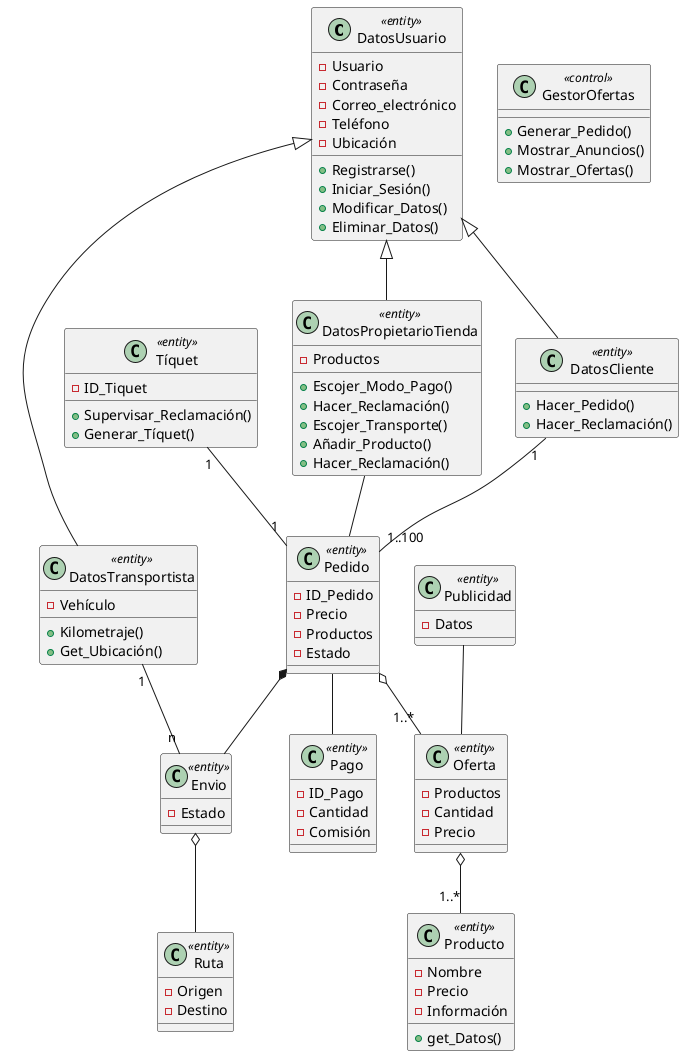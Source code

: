 @startuml
class DatosUsuario <<entity>> 
{
{field} -Usuario
{field} -Contraseña
{field} -Correo_electrónico
{field} -Teléfono
{field} -Ubicación
{method} +Registrarse()
{method} +Iniciar_Sesión()
{method} +Modificar_Datos()
{method} +Eliminar_Datos()
}


class DatosPropietarioTienda <<entity>>
{
{field} -Productos
{method} +Escojer_Modo_Pago()
{method} +Hacer_Reclamación()
{method} +Escojer_Transporte()
{method} +Añadir_Producto()
{method} +Hacer_Reclamación()
}

class DatosTransportista <<entity>>
{
{field} -Vehículo
{method} +Kilometraje()
{method} +Get_Ubicación()
}

class DatosCliente <<entity>>
{
{method} +Hacer_Pedido()
{method} +Hacer_Reclamación()
}

class Tíquet <<entity>>
{
{field} -ID_Tiquet
{method} +Supervisar_Reclamación()
{method} +Generar_Tíquet()
}


class Producto <<entity>>
{
{field} -Nombre
{field} -Precio
{field} -Información
{method} +get_Datos()
}

class Oferta <<entity>>
{
{field} -Productos
{field} -Cantidad
{field} -Precio
}


class GestorOfertas <<control>>
{
{method} +Generar_Pedido()
{method} +Mostrar_Anuncios()
{method} +Mostrar_Ofertas()
}

class Pago <<entity>>
{
{field} -ID_Pago
{field} -Cantidad
{field} -Comisión
}

class Pedido <<entity>>
{
{field} -ID_Pedido
{field} -Precio
{field} -Productos
{field} -Estado
}

class Ruta <<entity>>
{
{field} -Origen
{field} -Destino
}

class Envio <<entity>>
{
{field} -Estado
}

class Publicidad <<entity>>
{
{field} -Datos
}

DatosUsuario ^-- DatosCliente
DatosUsuario ^-- DatosPropietarioTienda
DatosUsuario ^-- DatosTransportista
Pedido -- Pago
DatosCliente "1" -- "1..100" Pedido
DatosPropietarioTienda -- Pedido
Pedido o-- "1..*" Oferta
Pedido *-- Envio
DatosTransportista "1" -- "n" Envio
Envio o-- Ruta
Oferta o-- "1..*" Producto
Tíquet "1" -- "1" Pedido
Publicidad  -- Oferta
@enduml